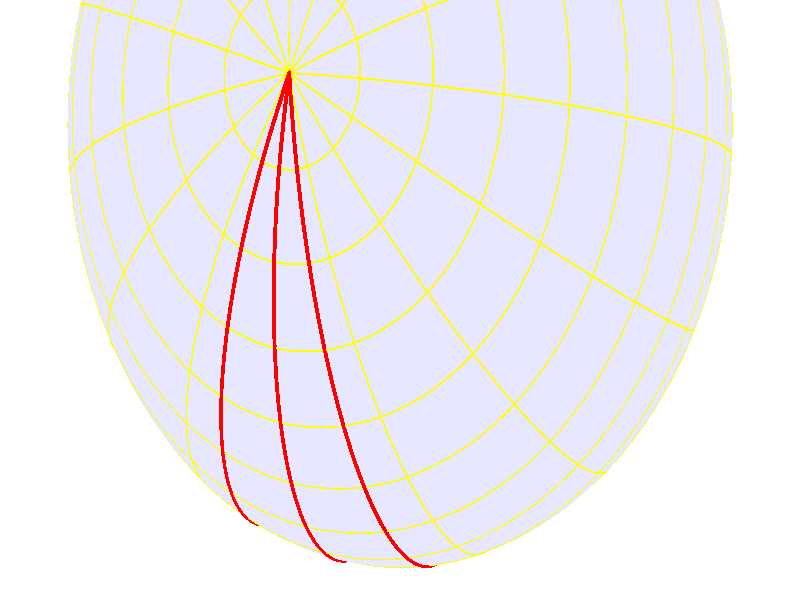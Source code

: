 //
// positiv.pov -- Visualisierung des Paralleltransports
//
// (c) 2017 Prof Dr Andreas Müller, Hochschule Rapperswil
//
#version 3.7;
#include "colors.inc"
global_settings {
	assumed_gamma 1
}

#declare imagescale = 0.13;

camera {
	location <4, 2, 1.5>
	look_at <0.0, -0.2, 0>
	right 16/9 * x * imagescale
	up y * imagescale
}

light_source { <5, 8, 10> color White }
sky_sphere {
	pigment {
		color <1,1,1>
	}
}

#declare griddiameter = 0.001;
#declare R = 0.45;
#declare Umax = 1 / R;
#declare curveradius = 0.0025;
#declare Vdelta = (1 * pi / 15) / sin(Umax);

#macro sphaere(U, V)
	R * <sin(U) * cos(V), cos(U), sin(U) * sin(V)>
#end

#macro kreis(U)
union {
	#declare V = 0;
	#declare Vstep = pi / 100;
	#while (V < 2 * pi - Vstep/2)
		sphere { sphaere(U, V), griddiameter }
		cylinder {
			sphaere(U, V),
			sphaere(U, V + Vstep), griddiameter
		}
		#declare V = V + Vstep;
	#end
	pigment { color rgb<1,1,0> }
}
#end

#macro meridian(V, d, c)
union {
	#declare U = 0;
	#declare Ustep = 0.01;
	#while (U < Umax - Ustep/2)
		sphere { sphaere(U, V), d }
		cylinder {
			sphaere(U, V),
			sphaere(U + Ustep, V), d
		}
		#declare U = U + Ustep;
	#end
	pigment { color c }
}
#end

union {

intersection {
	difference {
		sphere { <0, 0, 0>, R }
		sphere { <0, 0, 0>, R - 0.001 }
	}
	plane { <0,-1,0>, -R * cos(Umax) }
	pigment { color rgbt<0.8,0.8,1,0.7> }
}

#declare U = 0.2;
#while (U < Umax)
	kreis(U)
	#declare U = U + 0.2;
#end

#declare V = 0;
#declare Vstep = 2 * pi / 15;
#while (V < 2 * pi - Vstep/2)
	meridian(V, griddiameter, rgb<1,1,0>)
	#declare V = V + Vstep;
#end


meridian(      0, curveradius, rgb<1,0,0>)
meridian( Vdelta, curveradius, rgb<1,0,0>)
meridian(-Vdelta, curveradius, rgb<1,0,0>)

	rotate<0,0,-60>
}

